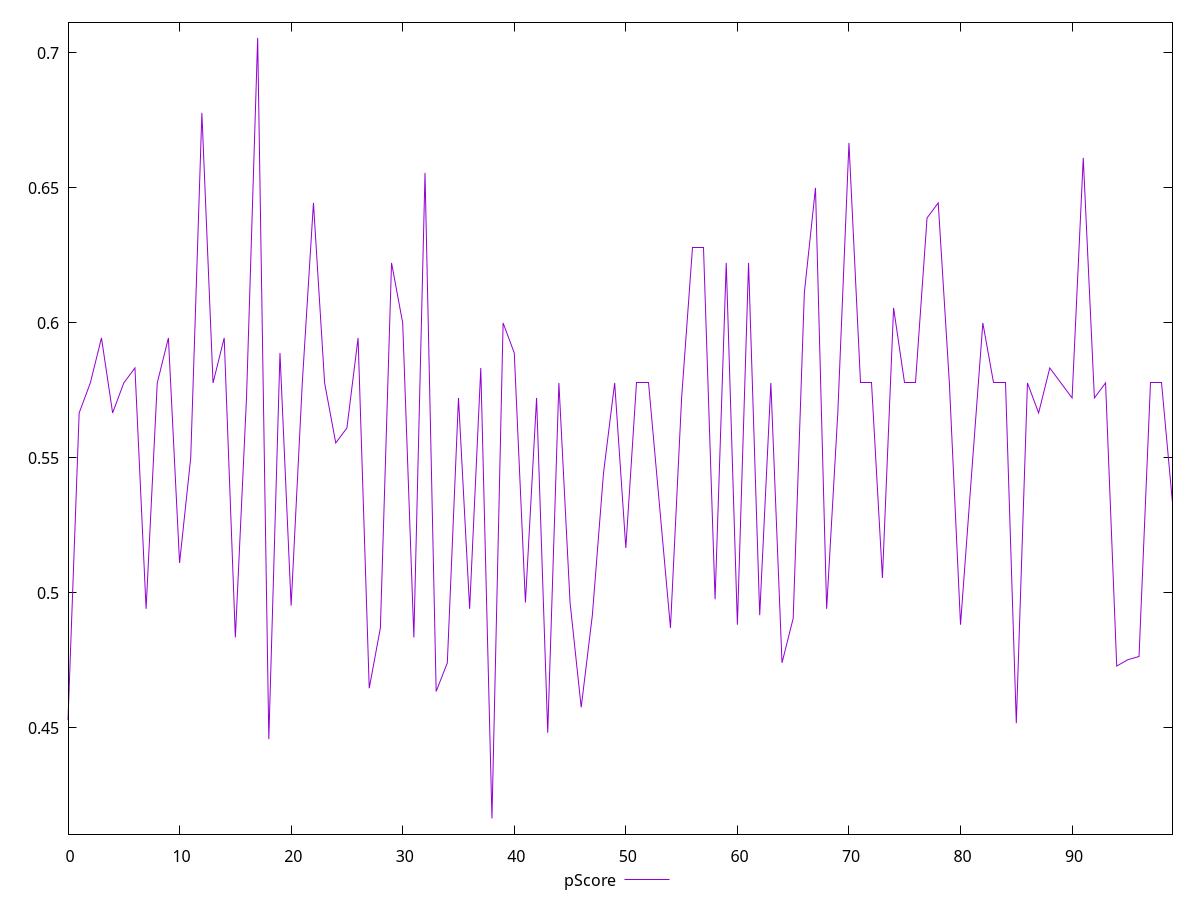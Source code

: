 reset

$pScore <<EOF
0 0.45294117647058824
1 0.5666666666666667
2 0.5777777777777777
3 0.5944444444444444
4 0.5666666666666667
5 0.5777777777777777
6 0.5833333333333334
7 0.49411764705882355
8 0.5777777777777777
9 0.5944444444444444
10 0.5111111111111111
11 0.55
12 0.6777777777777778
13 0.5777777777777777
14 0.5944444444444444
15 0.4835294117647059
16 0.5722222222222222
17 0.7055555555555556
18 0.44588235294117645
19 0.5888888888888889
20 0.49529411764705883
21 0.5777777777777777
22 0.6444444444444445
23 0.5777777777777777
24 0.5555555555555556
25 0.5611111111111111
26 0.5944444444444444
27 0.4647058823529412
28 0.48705882352941177
29 0.6222222222222222
30 0.6
31 0.4835294117647059
32 0.6555555555555556
33 0.46352941176470586
34 0.47411764705882353
35 0.5722222222222222
36 0.49411764705882355
37 0.5833333333333334
38 0.41647058823529415
39 0.6
40 0.5888888888888889
41 0.4964705882352941
42 0.5722222222222222
43 0.44823529411764707
44 0.5777777777777777
45 0.4964705882352941
46 0.4576470588235294
47 0.49176470588235294
48 0.5444444444444445
49 0.5777777777777777
50 0.5166666666666666
51 0.5777777777777777
52 0.5777777777777777
53 0.5333333333333333
54 0.48705882352941177
55 0.5722222222222222
56 0.6277777777777778
57 0.6277777777777778
58 0.4976470588235294
59 0.6222222222222222
60 0.48823529411764705
61 0.6222222222222222
62 0.49176470588235294
63 0.5777777777777777
64 0.47411764705882353
65 0.49058823529411766
66 0.6111111111111112
67 0.65
68 0.49411764705882355
69 0.5666666666666667
70 0.6666666666666666
71 0.5777777777777777
72 0.5777777777777777
73 0.5055555555555555
74 0.6055555555555556
75 0.5777777777777777
76 0.5777777777777777
77 0.6388888888888888
78 0.6444444444444445
79 0.5777777777777777
80 0.48823529411764705
81 0.5444444444444445
82 0.6
83 0.5777777777777777
84 0.5777777777777777
85 0.45176470588235296
86 0.5777777777777777
87 0.5666666666666667
88 0.5833333333333334
89 0.5777777777777777
90 0.5722222222222222
91 0.6611111111111111
92 0.5722222222222222
93 0.5777777777777777
94 0.47294117647058825
95 0.4752941176470588
96 0.4764705882352941
97 0.5777777777777777
98 0.5777777777777777
99 0.5333333333333333
EOF

set key outside below
set xrange [0:99]
set yrange [0.41068888888888894:0.7113372549019609]
set trange [0.41068888888888894:0.7113372549019609]
set terminal svg size 640, 500 enhanced background rgb 'white'
set output "report_00013_2021-02-09T12-04-24.940Z/uses-http2/samples/pages+cached+noadtech+nomedia+nocss/pScore/values.svg"

plot $pScore title "pScore" with line

reset
